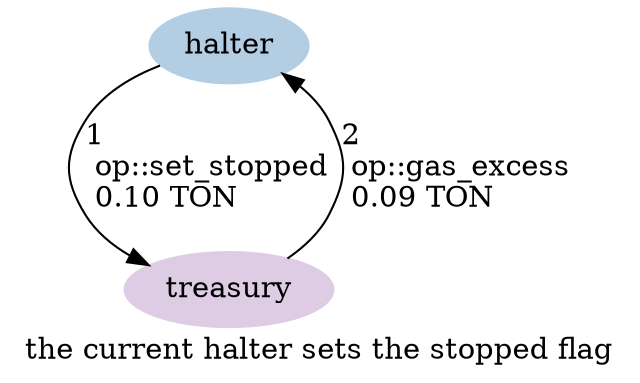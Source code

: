 digraph {
    label="the current halter sets the stopped flag"
    node [ colorscheme=pastel19 style=filled ]

    /* Entities */
    halter [ color=2 ]
    treasury [ color=4 ]

    /* Relationships */
    halter -> treasury [ label="1\l op::set_stopped\l 0.10 TON\l" ]
    treasury -> halter [ label="2\l op::gas_excess\l 0.09 TON\l" ]

    /* Ranks */
    { rank=min halter }
    { rank=max treasury }
}
